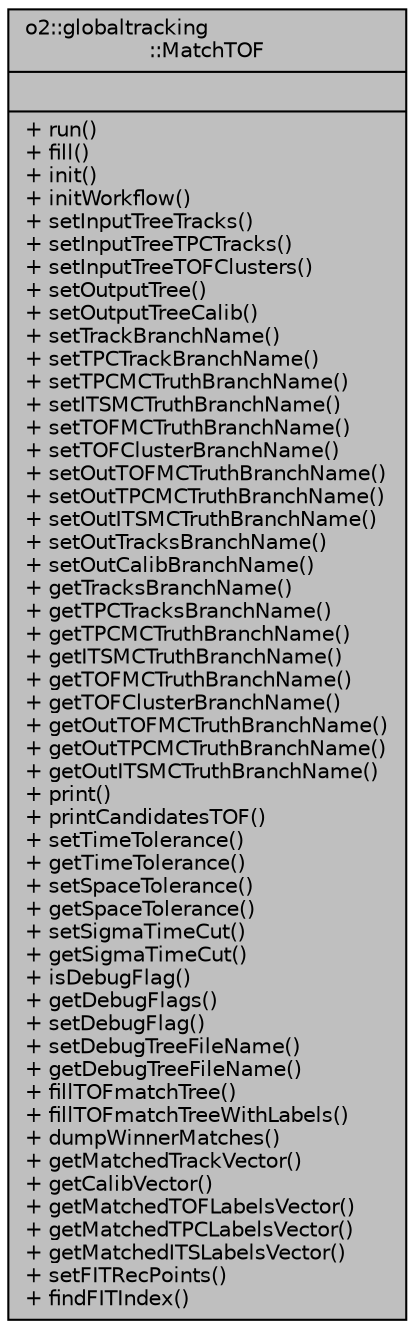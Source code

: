 digraph "o2::globaltracking::MatchTOF"
{
 // INTERACTIVE_SVG=YES
  bgcolor="transparent";
  edge [fontname="Helvetica",fontsize="10",labelfontname="Helvetica",labelfontsize="10"];
  node [fontname="Helvetica",fontsize="10",shape=record];
  Node1 [label="{o2::globaltracking\l::MatchTOF\n||+ run()\l+ fill()\l+ init()\l+ initWorkflow()\l+ setInputTreeTracks()\l+ setInputTreeTPCTracks()\l+ setInputTreeTOFClusters()\l+ setOutputTree()\l+ setOutputTreeCalib()\l+ setTrackBranchName()\l+ setTPCTrackBranchName()\l+ setTPCMCTruthBranchName()\l+ setITSMCTruthBranchName()\l+ setTOFMCTruthBranchName()\l+ setTOFClusterBranchName()\l+ setOutTOFMCTruthBranchName()\l+ setOutTPCMCTruthBranchName()\l+ setOutITSMCTruthBranchName()\l+ setOutTracksBranchName()\l+ setOutCalibBranchName()\l+ getTracksBranchName()\l+ getTPCTracksBranchName()\l+ getTPCMCTruthBranchName()\l+ getITSMCTruthBranchName()\l+ getTOFMCTruthBranchName()\l+ getTOFClusterBranchName()\l+ getOutTOFMCTruthBranchName()\l+ getOutTPCMCTruthBranchName()\l+ getOutITSMCTruthBranchName()\l+ print()\l+ printCandidatesTOF()\l+ setTimeTolerance()\l+ getTimeTolerance()\l+ setSpaceTolerance()\l+ getSpaceTolerance()\l+ setSigmaTimeCut()\l+ getSigmaTimeCut()\l+ isDebugFlag()\l+ getDebugFlags()\l+ setDebugFlag()\l+ setDebugTreeFileName()\l+ getDebugTreeFileName()\l+ fillTOFmatchTree()\l+ fillTOFmatchTreeWithLabels()\l+ dumpWinnerMatches()\l+ getMatchedTrackVector()\l+ getCalibVector()\l+ getMatchedTOFLabelsVector()\l+ getMatchedTPCLabelsVector()\l+ getMatchedITSLabelsVector()\l+ setFITRecPoints()\l+ findFITIndex()\l}",height=0.2,width=0.4,color="black", fillcolor="grey75", style="filled", fontcolor="black"];
}
